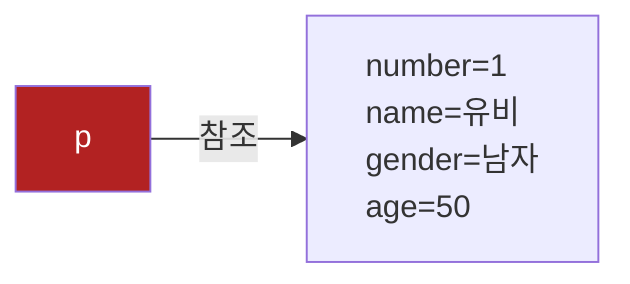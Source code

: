 graph LR
    a[p]
    b[number=1\nname=유비\ngender=남자\nage=50]
    a-->|참조| b

style a fill:firebrick,color:white
style b text-align:left